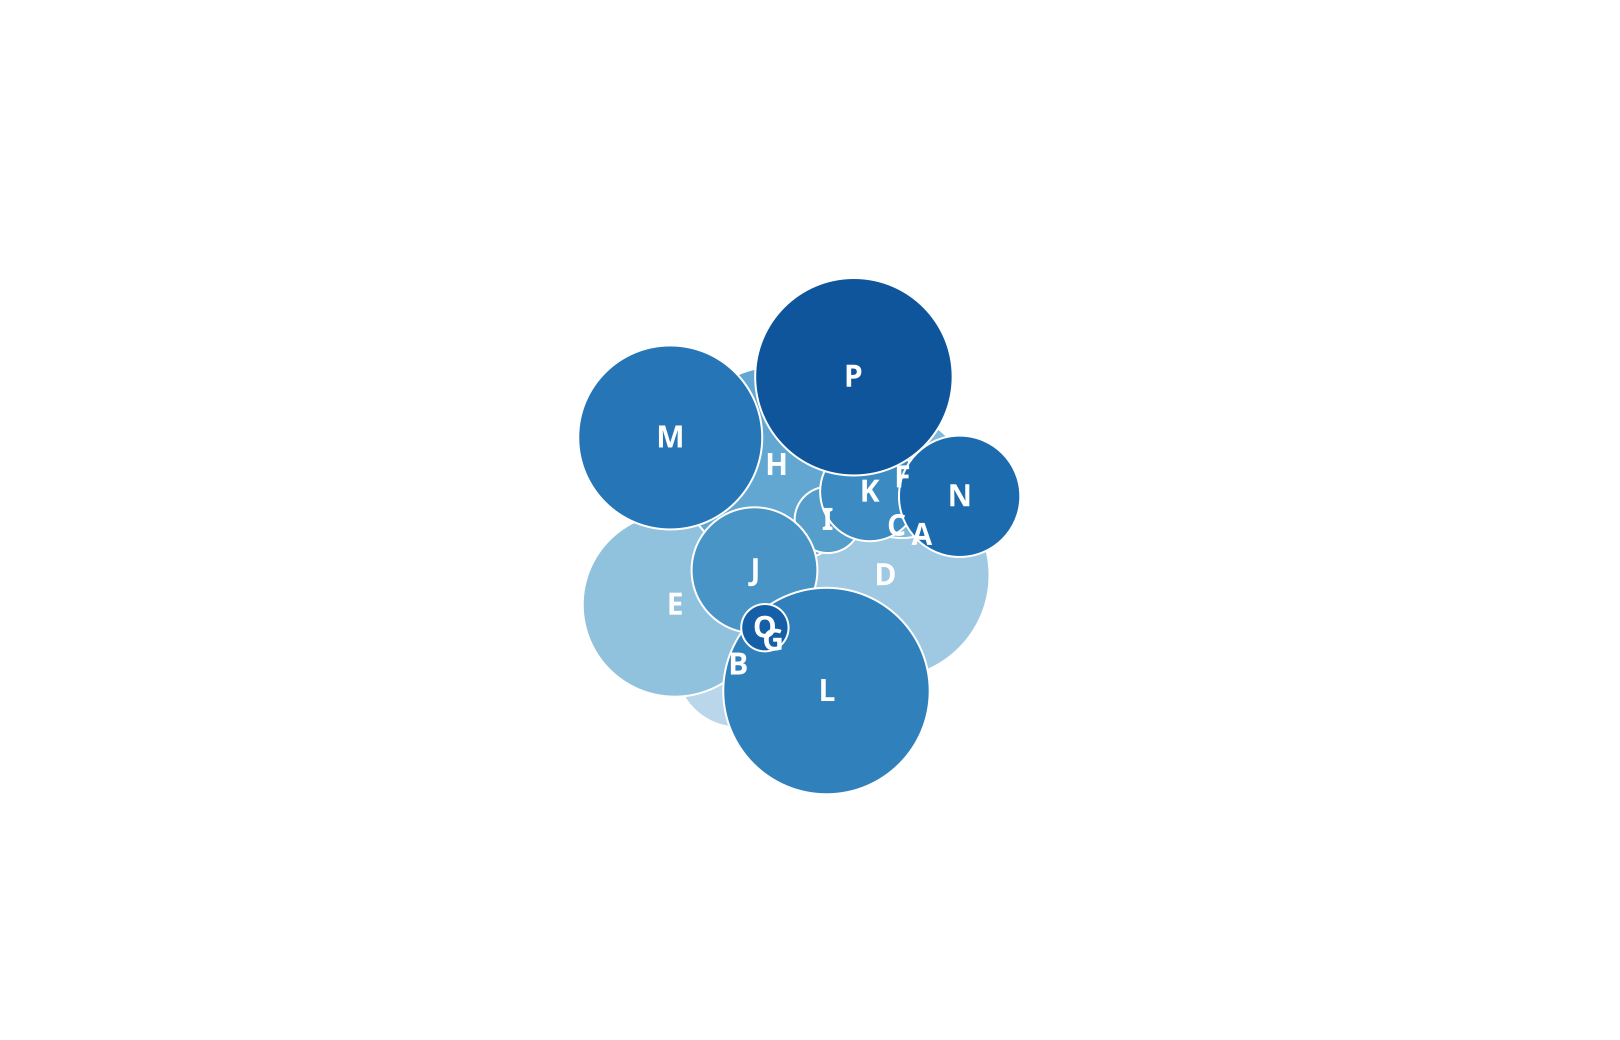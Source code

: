 {
  "$schema": "https://vega.github.io/schema/vega/v5.json",
  "width": 800,
  "height": 500,
  "padding": {"left": 5, "right": 5, "top": 20, "bottom": 0},
  "autosize": "none",
  "signals": [
    {"name": "cx", "update": "width / 2"},
    {"name": "cy", "update": "height / 2"},
    {
      "name": "gravityX",
      "value": 0.2,
      "bind": {"input": "range", "min": 0, "max": 1}
    },
    {
      "name": "gravityY",
      "value": 0.1,
      "bind": {"input": "range", "min": 0, "max": 1}
    }
  ],
  "data": [
    {
      "name": "table",
      "values": [
        {"category": "A", "amount": 0.28},
        {"category": "B", "amount": 0.55},
        {"category": "C", "amount": 0.43},
        {"category": "D", "amount": 0.91},
        {"category": "E", "amount": 0.81},
        {"category": "F", "amount": 0.53},
        {"category": "G", "amount": 0.19},
        {"category": "H", "amount": 0.87},
        {"category": "I", "amount": 0.28},
        {"category": "J", "amount": 0.55},
        {"category": "K", "amount": 0.43},
        {"category": "L", "amount": 0.91},
        {"category": "M", "amount": 0.81},
        {"category": "N", "amount": 0.53},
        {"category": "O", "amount": 0.19},
        {"category": "P", "amount": 0.87}
      ]
    }
  ],
  "scales": [
    {
      "name": "size",
      "domain": {"data": "table", "field": "amount"},
      "range": [100, 3000]
    },
    {
      "name": "color",
      "type": "ordinal",
      "domain": {"data": "table", "field": "category"},
      "range": "ramp"
    }
  ],
  "marks": [
    {
      "name": "nodes",
      "type": "symbol",
      "from": {"data": "table"},
      "encode": {
        "enter": {
          "fill": {"scale": "color", "field": "category"},
          "xfocus": {"signal": "cx"},
          "yfocus": {"signal": "cy"}
        },
        "update": {
          "size": {"signal": "pow(2 * datum.amount, 2)", "scale": "size"},
          "stroke": {"value": "white"},
          "strokeWidth": {"value": 1},
          "tooltip": {"signal": "datum"}
        }
      },
      "transform": [
        {
          "type": "force",
          "iterations": 100,
          "static": false,
          "forces": [
            {
              "force": "collide",
              "iterations": 2,
              "radius": {"expr": "sqrt(datum.size) / 2"}
            },
            {"force": "center", "x": {"signal": "cx"}, "y": {"signal": "cy"}},
            {"force": "x", "x": "xfocus", "strength": {"signal": "gravityX"}},
            {"force": "y", "y": "yfocus", "strength": {"signal": "gravityY"}}
          ]
        }
      ]
    },
    {
      "type": "text",
      "from": {"data": "nodes"},
      "encode": {
        "enter": {
          "align": {"value": "center"},
          "baseline": {"value": "middle"},
          "fontSize": {"value": 15},
          "fontWeight": {"value": "bold"},
          "fill": {"value": "white"},
          "text": {"field": "datum.category"}
        },
        "update": {"x": {"field": "x"}, "y": {"field": "y"}}
      }
    }
  ]
}
